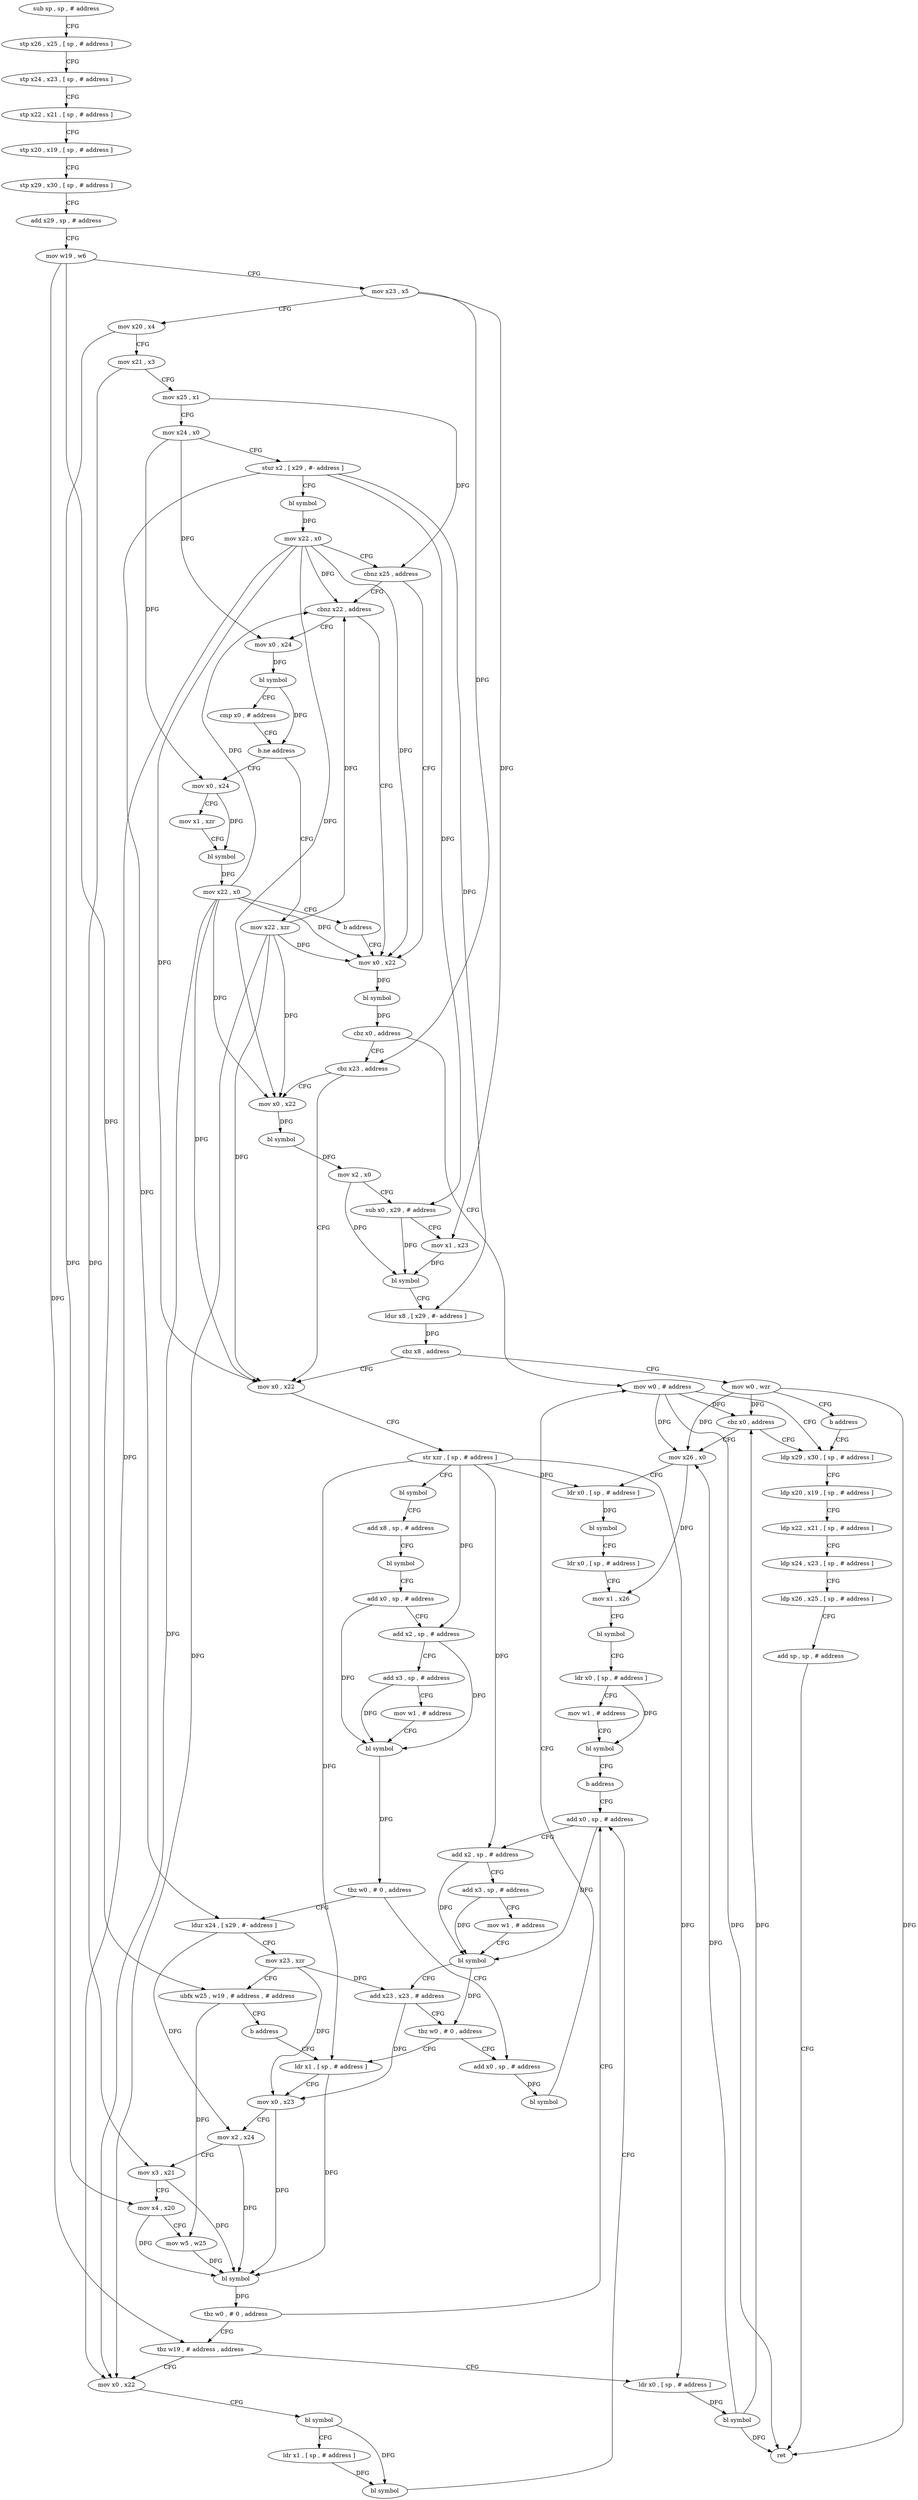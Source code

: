 digraph "func" {
"90628" [label = "sub sp , sp , # address" ]
"90632" [label = "stp x26 , x25 , [ sp , # address ]" ]
"90636" [label = "stp x24 , x23 , [ sp , # address ]" ]
"90640" [label = "stp x22 , x21 , [ sp , # address ]" ]
"90644" [label = "stp x20 , x19 , [ sp , # address ]" ]
"90648" [label = "stp x29 , x30 , [ sp , # address ]" ]
"90652" [label = "add x29 , sp , # address" ]
"90656" [label = "mov w19 , w6" ]
"90660" [label = "mov x23 , x5" ]
"90664" [label = "mov x20 , x4" ]
"90668" [label = "mov x21 , x3" ]
"90672" [label = "mov x25 , x1" ]
"90676" [label = "mov x24 , x0" ]
"90680" [label = "stur x2 , [ x29 , #- address ]" ]
"90684" [label = "bl symbol" ]
"90688" [label = "mov x22 , x0" ]
"90692" [label = "cbnz x25 , address" ]
"90740" [label = "mov x0 , x22" ]
"90696" [label = "cbnz x22 , address" ]
"90744" [label = "bl symbol" ]
"90748" [label = "cbz x0 , address" ]
"90988" [label = "mov w0 , # address" ]
"90752" [label = "cbz x23 , address" ]
"90700" [label = "mov x0 , x24" ]
"90992" [label = "ldp x29 , x30 , [ sp , # address ]" ]
"90788" [label = "mov x0 , x22" ]
"90756" [label = "mov x0 , x22" ]
"90704" [label = "bl symbol" ]
"90708" [label = "cmp x0 , # address" ]
"90712" [label = "b.ne address" ]
"90736" [label = "mov x22 , xzr" ]
"90716" [label = "mov x0 , x24" ]
"90792" [label = "str xzr , [ sp , # address ]" ]
"90796" [label = "bl symbol" ]
"90800" [label = "add x8 , sp , # address" ]
"90804" [label = "bl symbol" ]
"90808" [label = "add x0 , sp , # address" ]
"90812" [label = "add x2 , sp , # address" ]
"90816" [label = "add x3 , sp , # address" ]
"90820" [label = "mov w1 , # address" ]
"90824" [label = "bl symbol" ]
"90828" [label = "tbz w0 , # 0 , address" ]
"90980" [label = "add x0 , sp , # address" ]
"90832" [label = "ldur x24 , [ x29 , #- address ]" ]
"90760" [label = "bl symbol" ]
"90764" [label = "mov x2 , x0" ]
"90768" [label = "sub x0 , x29 , # address" ]
"90772" [label = "mov x1 , x23" ]
"90776" [label = "bl symbol" ]
"90780" [label = "ldur x8 , [ x29 , #- address ]" ]
"90784" [label = "cbz x8 , address" ]
"91020" [label = "mov w0 , wzr" ]
"90720" [label = "mov x1 , xzr" ]
"90724" [label = "bl symbol" ]
"90728" [label = "mov x22 , x0" ]
"90732" [label = "b address" ]
"90984" [label = "bl symbol" ]
"90836" [label = "mov x23 , xzr" ]
"90840" [label = "ubfx w25 , w19 , # address , # address" ]
"90844" [label = "b address" ]
"90892" [label = "ldr x1 , [ sp , # address ]" ]
"91024" [label = "b address" ]
"90896" [label = "mov x0 , x23" ]
"90900" [label = "mov x2 , x24" ]
"90904" [label = "mov x3 , x21" ]
"90908" [label = "mov x4 , x20" ]
"90912" [label = "mov w5 , w25" ]
"90916" [label = "bl symbol" ]
"90920" [label = "tbz w0 , # 0 , address" ]
"90864" [label = "add x0 , sp , # address" ]
"90924" [label = "tbz w19 , # address , address" ]
"90996" [label = "ldp x20 , x19 , [ sp , # address ]" ]
"91000" [label = "ldp x22 , x21 , [ sp , # address ]" ]
"91004" [label = "ldp x24 , x23 , [ sp , # address ]" ]
"91008" [label = "ldp x26 , x25 , [ sp , # address ]" ]
"91012" [label = "add sp , sp , # address" ]
"91016" [label = "ret" ]
"90868" [label = "add x2 , sp , # address" ]
"90872" [label = "add x3 , sp , # address" ]
"90876" [label = "mov w1 , # address" ]
"90880" [label = "bl symbol" ]
"90884" [label = "add x23 , x23 , # address" ]
"90888" [label = "tbz w0 , # 0 , address" ]
"90848" [label = "mov x0 , x22" ]
"90928" [label = "ldr x0 , [ sp , # address ]" ]
"90852" [label = "bl symbol" ]
"90856" [label = "ldr x1 , [ sp , # address ]" ]
"90860" [label = "bl symbol" ]
"90932" [label = "bl symbol" ]
"90936" [label = "cbz x0 , address" ]
"90940" [label = "mov x26 , x0" ]
"90944" [label = "ldr x0 , [ sp , # address ]" ]
"90948" [label = "bl symbol" ]
"90952" [label = "ldr x0 , [ sp , # address ]" ]
"90956" [label = "mov x1 , x26" ]
"90960" [label = "bl symbol" ]
"90964" [label = "ldr x0 , [ sp , # address ]" ]
"90968" [label = "mov w1 , # address" ]
"90972" [label = "bl symbol" ]
"90976" [label = "b address" ]
"90628" -> "90632" [ label = "CFG" ]
"90632" -> "90636" [ label = "CFG" ]
"90636" -> "90640" [ label = "CFG" ]
"90640" -> "90644" [ label = "CFG" ]
"90644" -> "90648" [ label = "CFG" ]
"90648" -> "90652" [ label = "CFG" ]
"90652" -> "90656" [ label = "CFG" ]
"90656" -> "90660" [ label = "CFG" ]
"90656" -> "90840" [ label = "DFG" ]
"90656" -> "90924" [ label = "DFG" ]
"90660" -> "90664" [ label = "CFG" ]
"90660" -> "90752" [ label = "DFG" ]
"90660" -> "90772" [ label = "DFG" ]
"90664" -> "90668" [ label = "CFG" ]
"90664" -> "90908" [ label = "DFG" ]
"90668" -> "90672" [ label = "CFG" ]
"90668" -> "90904" [ label = "DFG" ]
"90672" -> "90676" [ label = "CFG" ]
"90672" -> "90692" [ label = "DFG" ]
"90676" -> "90680" [ label = "CFG" ]
"90676" -> "90700" [ label = "DFG" ]
"90676" -> "90716" [ label = "DFG" ]
"90680" -> "90684" [ label = "CFG" ]
"90680" -> "90780" [ label = "DFG" ]
"90680" -> "90832" [ label = "DFG" ]
"90680" -> "90768" [ label = "DFG" ]
"90684" -> "90688" [ label = "DFG" ]
"90688" -> "90692" [ label = "CFG" ]
"90688" -> "90740" [ label = "DFG" ]
"90688" -> "90696" [ label = "DFG" ]
"90688" -> "90788" [ label = "DFG" ]
"90688" -> "90756" [ label = "DFG" ]
"90688" -> "90848" [ label = "DFG" ]
"90692" -> "90740" [ label = "CFG" ]
"90692" -> "90696" [ label = "CFG" ]
"90740" -> "90744" [ label = "DFG" ]
"90696" -> "90740" [ label = "CFG" ]
"90696" -> "90700" [ label = "CFG" ]
"90744" -> "90748" [ label = "DFG" ]
"90748" -> "90988" [ label = "CFG" ]
"90748" -> "90752" [ label = "CFG" ]
"90988" -> "90992" [ label = "CFG" ]
"90988" -> "91016" [ label = "DFG" ]
"90988" -> "90936" [ label = "DFG" ]
"90988" -> "90940" [ label = "DFG" ]
"90752" -> "90788" [ label = "CFG" ]
"90752" -> "90756" [ label = "CFG" ]
"90700" -> "90704" [ label = "DFG" ]
"90992" -> "90996" [ label = "CFG" ]
"90788" -> "90792" [ label = "CFG" ]
"90756" -> "90760" [ label = "DFG" ]
"90704" -> "90708" [ label = "CFG" ]
"90704" -> "90712" [ label = "DFG" ]
"90708" -> "90712" [ label = "CFG" ]
"90712" -> "90736" [ label = "CFG" ]
"90712" -> "90716" [ label = "CFG" ]
"90736" -> "90740" [ label = "DFG" ]
"90736" -> "90696" [ label = "DFG" ]
"90736" -> "90788" [ label = "DFG" ]
"90736" -> "90756" [ label = "DFG" ]
"90736" -> "90848" [ label = "DFG" ]
"90716" -> "90720" [ label = "CFG" ]
"90716" -> "90724" [ label = "DFG" ]
"90792" -> "90796" [ label = "CFG" ]
"90792" -> "90892" [ label = "DFG" ]
"90792" -> "90928" [ label = "DFG" ]
"90792" -> "90944" [ label = "DFG" ]
"90792" -> "90812" [ label = "DFG" ]
"90792" -> "90868" [ label = "DFG" ]
"90796" -> "90800" [ label = "CFG" ]
"90800" -> "90804" [ label = "CFG" ]
"90804" -> "90808" [ label = "CFG" ]
"90808" -> "90812" [ label = "CFG" ]
"90808" -> "90824" [ label = "DFG" ]
"90812" -> "90816" [ label = "CFG" ]
"90812" -> "90824" [ label = "DFG" ]
"90816" -> "90820" [ label = "CFG" ]
"90816" -> "90824" [ label = "DFG" ]
"90820" -> "90824" [ label = "CFG" ]
"90824" -> "90828" [ label = "DFG" ]
"90828" -> "90980" [ label = "CFG" ]
"90828" -> "90832" [ label = "CFG" ]
"90980" -> "90984" [ label = "DFG" ]
"90832" -> "90836" [ label = "CFG" ]
"90832" -> "90900" [ label = "DFG" ]
"90760" -> "90764" [ label = "DFG" ]
"90764" -> "90768" [ label = "CFG" ]
"90764" -> "90776" [ label = "DFG" ]
"90768" -> "90772" [ label = "CFG" ]
"90768" -> "90776" [ label = "DFG" ]
"90772" -> "90776" [ label = "DFG" ]
"90776" -> "90780" [ label = "CFG" ]
"90780" -> "90784" [ label = "DFG" ]
"90784" -> "91020" [ label = "CFG" ]
"90784" -> "90788" [ label = "CFG" ]
"91020" -> "91024" [ label = "CFG" ]
"91020" -> "91016" [ label = "DFG" ]
"91020" -> "90936" [ label = "DFG" ]
"91020" -> "90940" [ label = "DFG" ]
"90720" -> "90724" [ label = "CFG" ]
"90724" -> "90728" [ label = "DFG" ]
"90728" -> "90732" [ label = "CFG" ]
"90728" -> "90740" [ label = "DFG" ]
"90728" -> "90696" [ label = "DFG" ]
"90728" -> "90788" [ label = "DFG" ]
"90728" -> "90756" [ label = "DFG" ]
"90728" -> "90848" [ label = "DFG" ]
"90732" -> "90740" [ label = "CFG" ]
"90984" -> "90988" [ label = "CFG" ]
"90836" -> "90840" [ label = "CFG" ]
"90836" -> "90896" [ label = "DFG" ]
"90836" -> "90884" [ label = "DFG" ]
"90840" -> "90844" [ label = "CFG" ]
"90840" -> "90912" [ label = "DFG" ]
"90844" -> "90892" [ label = "CFG" ]
"90892" -> "90896" [ label = "CFG" ]
"90892" -> "90916" [ label = "DFG" ]
"91024" -> "90992" [ label = "CFG" ]
"90896" -> "90900" [ label = "CFG" ]
"90896" -> "90916" [ label = "DFG" ]
"90900" -> "90904" [ label = "CFG" ]
"90900" -> "90916" [ label = "DFG" ]
"90904" -> "90908" [ label = "CFG" ]
"90904" -> "90916" [ label = "DFG" ]
"90908" -> "90912" [ label = "CFG" ]
"90908" -> "90916" [ label = "DFG" ]
"90912" -> "90916" [ label = "DFG" ]
"90916" -> "90920" [ label = "DFG" ]
"90920" -> "90864" [ label = "CFG" ]
"90920" -> "90924" [ label = "CFG" ]
"90864" -> "90868" [ label = "CFG" ]
"90864" -> "90880" [ label = "DFG" ]
"90924" -> "90848" [ label = "CFG" ]
"90924" -> "90928" [ label = "CFG" ]
"90996" -> "91000" [ label = "CFG" ]
"91000" -> "91004" [ label = "CFG" ]
"91004" -> "91008" [ label = "CFG" ]
"91008" -> "91012" [ label = "CFG" ]
"91012" -> "91016" [ label = "CFG" ]
"90868" -> "90872" [ label = "CFG" ]
"90868" -> "90880" [ label = "DFG" ]
"90872" -> "90876" [ label = "CFG" ]
"90872" -> "90880" [ label = "DFG" ]
"90876" -> "90880" [ label = "CFG" ]
"90880" -> "90884" [ label = "CFG" ]
"90880" -> "90888" [ label = "DFG" ]
"90884" -> "90888" [ label = "CFG" ]
"90884" -> "90896" [ label = "DFG" ]
"90888" -> "90980" [ label = "CFG" ]
"90888" -> "90892" [ label = "CFG" ]
"90848" -> "90852" [ label = "CFG" ]
"90928" -> "90932" [ label = "DFG" ]
"90852" -> "90856" [ label = "CFG" ]
"90852" -> "90860" [ label = "DFG" ]
"90856" -> "90860" [ label = "DFG" ]
"90860" -> "90864" [ label = "CFG" ]
"90932" -> "90936" [ label = "DFG" ]
"90932" -> "91016" [ label = "DFG" ]
"90932" -> "90940" [ label = "DFG" ]
"90936" -> "90992" [ label = "CFG" ]
"90936" -> "90940" [ label = "CFG" ]
"90940" -> "90944" [ label = "CFG" ]
"90940" -> "90956" [ label = "DFG" ]
"90944" -> "90948" [ label = "DFG" ]
"90948" -> "90952" [ label = "CFG" ]
"90952" -> "90956" [ label = "CFG" ]
"90956" -> "90960" [ label = "CFG" ]
"90960" -> "90964" [ label = "CFG" ]
"90964" -> "90968" [ label = "CFG" ]
"90964" -> "90972" [ label = "DFG" ]
"90968" -> "90972" [ label = "CFG" ]
"90972" -> "90976" [ label = "CFG" ]
"90976" -> "90864" [ label = "CFG" ]
}

